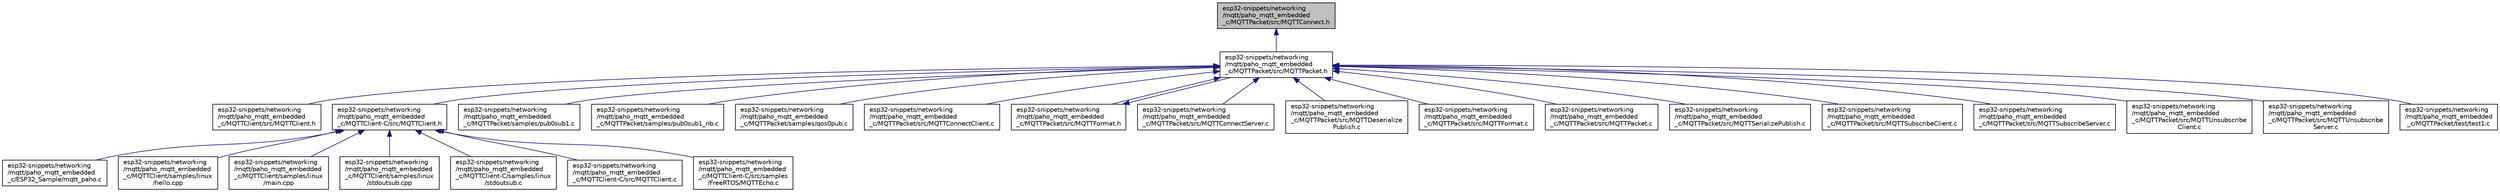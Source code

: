 digraph "esp32-snippets/networking/mqtt/paho_mqtt_embedded_c/MQTTPacket/src/MQTTConnect.h"
{
  edge [fontname="Helvetica",fontsize="10",labelfontname="Helvetica",labelfontsize="10"];
  node [fontname="Helvetica",fontsize="10",shape=record];
  Node1 [label="esp32-snippets/networking\l/mqtt/paho_mqtt_embedded\l_c/MQTTPacket/src/MQTTConnect.h",height=0.2,width=0.4,color="black", fillcolor="grey75", style="filled", fontcolor="black"];
  Node1 -> Node2 [dir="back",color="midnightblue",fontsize="10",style="solid",fontname="Helvetica"];
  Node2 [label="esp32-snippets/networking\l/mqtt/paho_mqtt_embedded\l_c/MQTTPacket/src/MQTTPacket.h",height=0.2,width=0.4,color="black", fillcolor="white", style="filled",URL="$_m_q_t_t_packet_8h.html"];
  Node2 -> Node3 [dir="back",color="midnightblue",fontsize="10",style="solid",fontname="Helvetica"];
  Node3 [label="esp32-snippets/networking\l/mqtt/paho_mqtt_embedded\l_c/MQTTClient/src/MQTTClient.h",height=0.2,width=0.4,color="black", fillcolor="white", style="filled",URL="$src_2_m_q_t_t_client_8h.html"];
  Node2 -> Node4 [dir="back",color="midnightblue",fontsize="10",style="solid",fontname="Helvetica"];
  Node4 [label="esp32-snippets/networking\l/mqtt/paho_mqtt_embedded\l_c/MQTTClient-C/src/MQTTClient.h",height=0.2,width=0.4,color="black", fillcolor="white", style="filled",URL="$_c_2src_2_m_q_t_t_client_8h.html"];
  Node4 -> Node5 [dir="back",color="midnightblue",fontsize="10",style="solid",fontname="Helvetica"];
  Node5 [label="esp32-snippets/networking\l/mqtt/paho_mqtt_embedded\l_c/ESP32_Sample/mqtt_paho.c",height=0.2,width=0.4,color="black", fillcolor="white", style="filled",URL="$mqtt__paho_8c.html"];
  Node4 -> Node6 [dir="back",color="midnightblue",fontsize="10",style="solid",fontname="Helvetica"];
  Node6 [label="esp32-snippets/networking\l/mqtt/paho_mqtt_embedded\l_c/MQTTClient/samples/linux\l/hello.cpp",height=0.2,width=0.4,color="black", fillcolor="white", style="filled",URL="$hello_8cpp.html"];
  Node4 -> Node7 [dir="back",color="midnightblue",fontsize="10",style="solid",fontname="Helvetica"];
  Node7 [label="esp32-snippets/networking\l/mqtt/paho_mqtt_embedded\l_c/MQTTClient/samples/linux\l/main.cpp",height=0.2,width=0.4,color="black", fillcolor="white", style="filled",URL="$esp32-snippets_2networking_2mqtt_2paho__mqtt__embedded__c_2_m_q_t_t_client_2samples_2linux_2main_8cpp.html"];
  Node4 -> Node8 [dir="back",color="midnightblue",fontsize="10",style="solid",fontname="Helvetica"];
  Node8 [label="esp32-snippets/networking\l/mqtt/paho_mqtt_embedded\l_c/MQTTClient/samples/linux\l/stdoutsub.cpp",height=0.2,width=0.4,color="black", fillcolor="white", style="filled",URL="$stdoutsub_8cpp.html"];
  Node4 -> Node9 [dir="back",color="midnightblue",fontsize="10",style="solid",fontname="Helvetica"];
  Node9 [label="esp32-snippets/networking\l/mqtt/paho_mqtt_embedded\l_c/MQTTClient-C/samples/linux\l/stdoutsub.c",height=0.2,width=0.4,color="black", fillcolor="white", style="filled",URL="$stdoutsub_8c.html"];
  Node4 -> Node10 [dir="back",color="midnightblue",fontsize="10",style="solid",fontname="Helvetica"];
  Node10 [label="esp32-snippets/networking\l/mqtt/paho_mqtt_embedded\l_c/MQTTClient-C/src/MQTTClient.c",height=0.2,width=0.4,color="black", fillcolor="white", style="filled",URL="$_m_q_t_t_client_8c.html"];
  Node4 -> Node11 [dir="back",color="midnightblue",fontsize="10",style="solid",fontname="Helvetica"];
  Node11 [label="esp32-snippets/networking\l/mqtt/paho_mqtt_embedded\l_c/MQTTClient-C/src/samples\l/FreeRTOS/MQTTEcho.c",height=0.2,width=0.4,color="black", fillcolor="white", style="filled",URL="$_m_q_t_t_echo_8c.html"];
  Node2 -> Node12 [dir="back",color="midnightblue",fontsize="10",style="solid",fontname="Helvetica"];
  Node12 [label="esp32-snippets/networking\l/mqtt/paho_mqtt_embedded\l_c/MQTTPacket/samples/pub0sub1.c",height=0.2,width=0.4,color="black", fillcolor="white", style="filled",URL="$pub0sub1_8c.html"];
  Node2 -> Node13 [dir="back",color="midnightblue",fontsize="10",style="solid",fontname="Helvetica"];
  Node13 [label="esp32-snippets/networking\l/mqtt/paho_mqtt_embedded\l_c/MQTTPacket/samples/pub0sub1_nb.c",height=0.2,width=0.4,color="black", fillcolor="white", style="filled",URL="$pub0sub1__nb_8c.html"];
  Node2 -> Node14 [dir="back",color="midnightblue",fontsize="10",style="solid",fontname="Helvetica"];
  Node14 [label="esp32-snippets/networking\l/mqtt/paho_mqtt_embedded\l_c/MQTTPacket/samples/qos0pub.c",height=0.2,width=0.4,color="black", fillcolor="white", style="filled",URL="$qos0pub_8c.html"];
  Node2 -> Node15 [dir="back",color="midnightblue",fontsize="10",style="solid",fontname="Helvetica"];
  Node15 [label="esp32-snippets/networking\l/mqtt/paho_mqtt_embedded\l_c/MQTTPacket/src/MQTTConnectClient.c",height=0.2,width=0.4,color="black", fillcolor="white", style="filled",URL="$_m_q_t_t_connect_client_8c.html"];
  Node2 -> Node16 [dir="back",color="midnightblue",fontsize="10",style="solid",fontname="Helvetica"];
  Node16 [label="esp32-snippets/networking\l/mqtt/paho_mqtt_embedded\l_c/MQTTPacket/src/MQTTFormat.h",height=0.2,width=0.4,color="black", fillcolor="white", style="filled",URL="$_m_q_t_t_format_8h.html"];
  Node16 -> Node2 [dir="back",color="midnightblue",fontsize="10",style="solid",fontname="Helvetica"];
  Node2 -> Node17 [dir="back",color="midnightblue",fontsize="10",style="solid",fontname="Helvetica"];
  Node17 [label="esp32-snippets/networking\l/mqtt/paho_mqtt_embedded\l_c/MQTTPacket/src/MQTTConnectServer.c",height=0.2,width=0.4,color="black", fillcolor="white", style="filled",URL="$_m_q_t_t_connect_server_8c.html"];
  Node2 -> Node18 [dir="back",color="midnightblue",fontsize="10",style="solid",fontname="Helvetica"];
  Node18 [label="esp32-snippets/networking\l/mqtt/paho_mqtt_embedded\l_c/MQTTPacket/src/MQTTDeserialize\lPublish.c",height=0.2,width=0.4,color="black", fillcolor="white", style="filled",URL="$_m_q_t_t_deserialize_publish_8c.html"];
  Node2 -> Node19 [dir="back",color="midnightblue",fontsize="10",style="solid",fontname="Helvetica"];
  Node19 [label="esp32-snippets/networking\l/mqtt/paho_mqtt_embedded\l_c/MQTTPacket/src/MQTTFormat.c",height=0.2,width=0.4,color="black", fillcolor="white", style="filled",URL="$_m_q_t_t_format_8c.html"];
  Node2 -> Node20 [dir="back",color="midnightblue",fontsize="10",style="solid",fontname="Helvetica"];
  Node20 [label="esp32-snippets/networking\l/mqtt/paho_mqtt_embedded\l_c/MQTTPacket/src/MQTTPacket.c",height=0.2,width=0.4,color="black", fillcolor="white", style="filled",URL="$_m_q_t_t_packet_8c.html"];
  Node2 -> Node21 [dir="back",color="midnightblue",fontsize="10",style="solid",fontname="Helvetica"];
  Node21 [label="esp32-snippets/networking\l/mqtt/paho_mqtt_embedded\l_c/MQTTPacket/src/MQTTSerializePublish.c",height=0.2,width=0.4,color="black", fillcolor="white", style="filled",URL="$_m_q_t_t_serialize_publish_8c.html"];
  Node2 -> Node22 [dir="back",color="midnightblue",fontsize="10",style="solid",fontname="Helvetica"];
  Node22 [label="esp32-snippets/networking\l/mqtt/paho_mqtt_embedded\l_c/MQTTPacket/src/MQTTSubscribeClient.c",height=0.2,width=0.4,color="black", fillcolor="white", style="filled",URL="$_m_q_t_t_subscribe_client_8c.html"];
  Node2 -> Node23 [dir="back",color="midnightblue",fontsize="10",style="solid",fontname="Helvetica"];
  Node23 [label="esp32-snippets/networking\l/mqtt/paho_mqtt_embedded\l_c/MQTTPacket/src/MQTTSubscribeServer.c",height=0.2,width=0.4,color="black", fillcolor="white", style="filled",URL="$_m_q_t_t_subscribe_server_8c.html"];
  Node2 -> Node24 [dir="back",color="midnightblue",fontsize="10",style="solid",fontname="Helvetica"];
  Node24 [label="esp32-snippets/networking\l/mqtt/paho_mqtt_embedded\l_c/MQTTPacket/src/MQTTUnsubscribe\lClient.c",height=0.2,width=0.4,color="black", fillcolor="white", style="filled",URL="$_m_q_t_t_unsubscribe_client_8c.html"];
  Node2 -> Node25 [dir="back",color="midnightblue",fontsize="10",style="solid",fontname="Helvetica"];
  Node25 [label="esp32-snippets/networking\l/mqtt/paho_mqtt_embedded\l_c/MQTTPacket/src/MQTTUnsubscribe\lServer.c",height=0.2,width=0.4,color="black", fillcolor="white", style="filled",URL="$_m_q_t_t_unsubscribe_server_8c.html"];
  Node2 -> Node26 [dir="back",color="midnightblue",fontsize="10",style="solid",fontname="Helvetica"];
  Node26 [label="esp32-snippets/networking\l/mqtt/paho_mqtt_embedded\l_c/MQTTPacket/test/test1.c",height=0.2,width=0.4,color="black", fillcolor="white", style="filled",URL="$test1_8c.html"];
}
